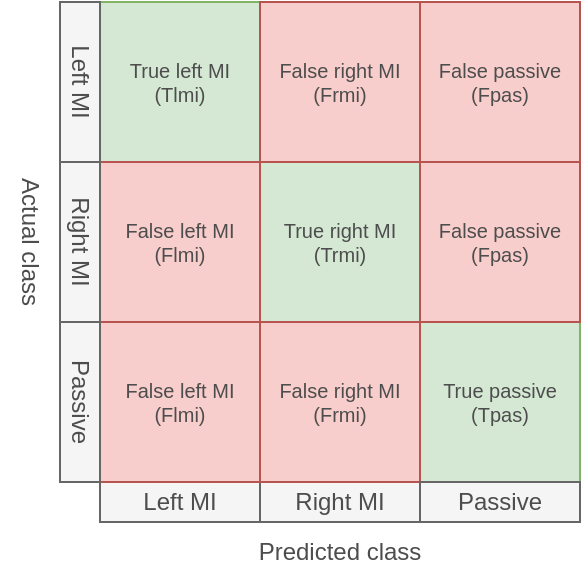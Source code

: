<mxfile version="20.2.7" type="device"><diagram id="ogDJD54muJFqFWTpWdov" name="Page-1"><mxGraphModel dx="552" dy="329" grid="1" gridSize="10" guides="1" tooltips="1" connect="1" arrows="1" fold="1" page="1" pageScale="1" pageWidth="827" pageHeight="1169" math="0" shadow="0"><root><mxCell id="0"/><mxCell id="1" parent="0"/><mxCell id="WgUdsT_G_j0Ua1dJTS5f-1" value="True left MI&lt;br&gt;(Tlmi)" style="whiteSpace=wrap;html=1;aspect=fixed;fillColor=#d5e8d4;strokeColor=#82b366;fontColor=#4D4D4D;fontSize=10;" parent="1" vertex="1"><mxGeometry x="200" y="240" width="80" height="80" as="geometry"/></mxCell><mxCell id="WgUdsT_G_j0Ua1dJTS5f-2" value="True right MI&lt;br&gt;(Trmi)" style="whiteSpace=wrap;html=1;aspect=fixed;fillColor=#d5e8d4;strokeColor=#82b366;fontColor=#4D4D4D;fontSize=10;" parent="1" vertex="1"><mxGeometry x="280" y="320" width="80" height="80" as="geometry"/></mxCell><mxCell id="WgUdsT_G_j0Ua1dJTS5f-3" value="False right MI&lt;br&gt;(Frmi)" style="whiteSpace=wrap;html=1;aspect=fixed;fillColor=#f8cecc;strokeColor=#b85450;fontColor=#4D4D4D;fontSize=10;" parent="1" vertex="1"><mxGeometry x="280" y="240" width="80" height="80" as="geometry"/></mxCell><mxCell id="WgUdsT_G_j0Ua1dJTS5f-4" value="False left MI&lt;br&gt;(Flmi)" style="whiteSpace=wrap;html=1;aspect=fixed;fillColor=#f8cecc;strokeColor=#b85450;fontColor=#4D4D4D;fontSize=10;" parent="1" vertex="1"><mxGeometry x="200" y="320" width="80" height="80" as="geometry"/></mxCell><mxCell id="WgUdsT_G_j0Ua1dJTS5f-5" value="Predicted class" style="text;html=1;strokeColor=none;fillColor=none;align=center;verticalAlign=middle;whiteSpace=wrap;rounded=0;fontColor=#4D4D4D;" parent="1" vertex="1"><mxGeometry x="200" y="500" width="240" height="30" as="geometry"/></mxCell><mxCell id="WgUdsT_G_j0Ua1dJTS5f-6" value="Left MI" style="rounded=0;whiteSpace=wrap;html=1;fontColor=#4D4D4D;fillColor=#f5f5f5;strokeColor=#666666;" parent="1" vertex="1"><mxGeometry x="200" y="480" width="80" height="20" as="geometry"/></mxCell><mxCell id="WgUdsT_G_j0Ua1dJTS5f-7" value="Right MI" style="rounded=0;whiteSpace=wrap;html=1;fontColor=#4D4D4D;fillColor=#f5f5f5;strokeColor=#666666;" parent="1" vertex="1"><mxGeometry x="280" y="480" width="80" height="20" as="geometry"/></mxCell><mxCell id="WgUdsT_G_j0Ua1dJTS5f-8" value="Actual class" style="text;html=1;strokeColor=none;fillColor=none;align=center;verticalAlign=middle;whiteSpace=wrap;rounded=0;fontColor=#4D4D4D;rotation=90;" parent="1" vertex="1"><mxGeometry x="45" y="345" width="240" height="30" as="geometry"/></mxCell><mxCell id="WgUdsT_G_j0Ua1dJTS5f-9" value="Left MI" style="rounded=0;whiteSpace=wrap;html=1;fontColor=#4D4D4D;fillColor=#f5f5f5;strokeColor=#666666;rotation=90;" parent="1" vertex="1"><mxGeometry x="150" y="270" width="80" height="20" as="geometry"/></mxCell><mxCell id="WgUdsT_G_j0Ua1dJTS5f-10" value="Right MI" style="rounded=0;whiteSpace=wrap;html=1;fontColor=#4D4D4D;fillColor=#f5f5f5;strokeColor=#666666;rotation=90;" parent="1" vertex="1"><mxGeometry x="150" y="350" width="80" height="20" as="geometry"/></mxCell><mxCell id="jmtT6LFTtrAkMDlk2TFf-2" value="True passive&lt;br&gt;(Tpas)" style="whiteSpace=wrap;html=1;aspect=fixed;fillColor=#d5e8d4;strokeColor=#82b366;fontColor=#4D4D4D;fontSize=10;" vertex="1" parent="1"><mxGeometry x="360" y="400" width="80" height="80" as="geometry"/></mxCell><mxCell id="jmtT6LFTtrAkMDlk2TFf-3" value="False left MI&lt;br&gt;(Flmi)" style="whiteSpace=wrap;html=1;aspect=fixed;fillColor=#f8cecc;strokeColor=#b85450;fontColor=#4D4D4D;fontSize=10;" vertex="1" parent="1"><mxGeometry x="200" y="400" width="80" height="80" as="geometry"/></mxCell><mxCell id="jmtT6LFTtrAkMDlk2TFf-4" value="False right MI&lt;br&gt;(Frmi)" style="whiteSpace=wrap;html=1;aspect=fixed;fillColor=#f8cecc;strokeColor=#b85450;fontColor=#4D4D4D;fontSize=10;" vertex="1" parent="1"><mxGeometry x="280" y="400" width="80" height="80" as="geometry"/></mxCell><mxCell id="jmtT6LFTtrAkMDlk2TFf-5" value="False passive&lt;br&gt;(Fpas)" style="whiteSpace=wrap;html=1;aspect=fixed;fillColor=#f8cecc;strokeColor=#b85450;fontColor=#4D4D4D;fontSize=10;" vertex="1" parent="1"><mxGeometry x="360" y="320" width="80" height="80" as="geometry"/></mxCell><mxCell id="jmtT6LFTtrAkMDlk2TFf-6" value="False passive&lt;br&gt;(Fpas)" style="whiteSpace=wrap;html=1;aspect=fixed;fillColor=#f8cecc;strokeColor=#b85450;fontColor=#4D4D4D;fontSize=10;" vertex="1" parent="1"><mxGeometry x="360" y="240" width="80" height="80" as="geometry"/></mxCell><mxCell id="jmtT6LFTtrAkMDlk2TFf-7" value="Passive" style="rounded=0;whiteSpace=wrap;html=1;fontColor=#4D4D4D;fillColor=#f5f5f5;strokeColor=#666666;rotation=90;" vertex="1" parent="1"><mxGeometry x="150" y="430" width="80" height="20" as="geometry"/></mxCell><mxCell id="jmtT6LFTtrAkMDlk2TFf-8" value="Passive" style="rounded=0;whiteSpace=wrap;html=1;fontColor=#4D4D4D;fillColor=#f5f5f5;strokeColor=#666666;" vertex="1" parent="1"><mxGeometry x="360" y="480" width="80" height="20" as="geometry"/></mxCell></root></mxGraphModel></diagram></mxfile>